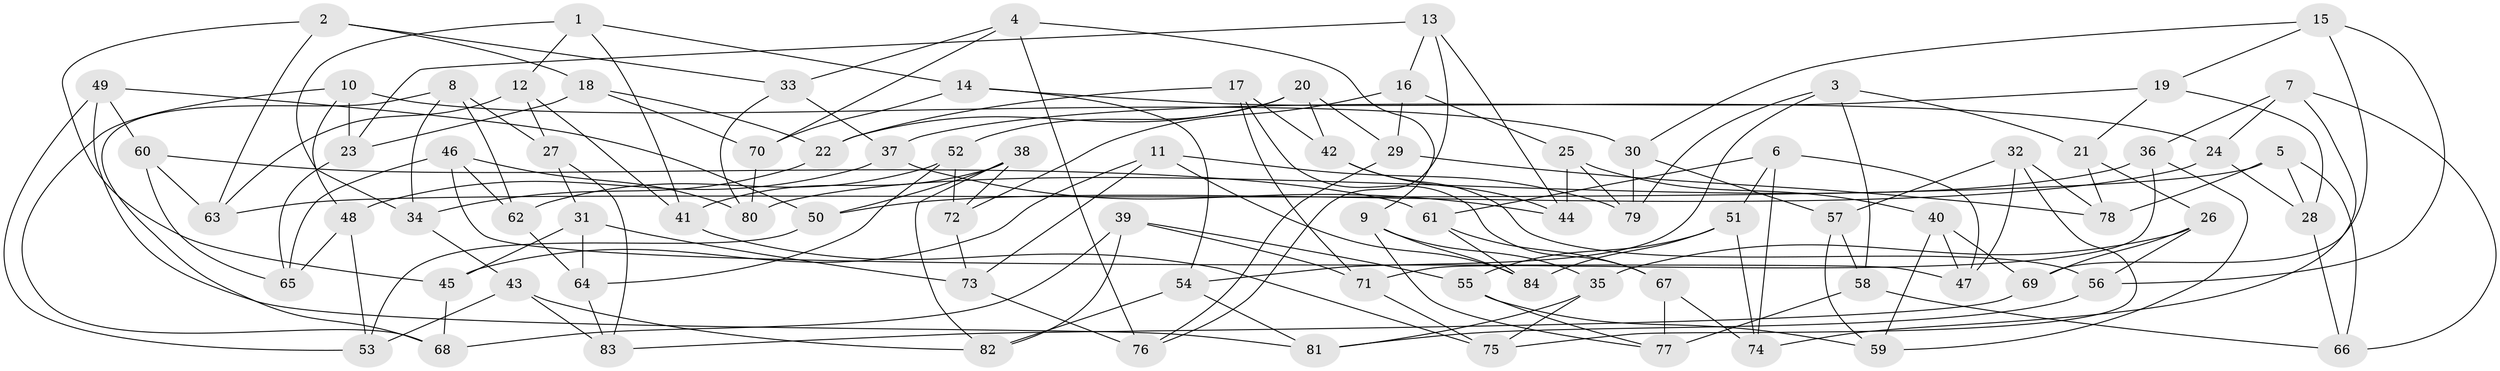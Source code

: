 // coarse degree distribution, {5: 0.17647058823529413, 6: 0.47058823529411764, 4: 0.29411764705882354, 3: 0.058823529411764705}
// Generated by graph-tools (version 1.1) at 2025/52/02/27/25 19:52:31]
// undirected, 84 vertices, 168 edges
graph export_dot {
graph [start="1"]
  node [color=gray90,style=filled];
  1;
  2;
  3;
  4;
  5;
  6;
  7;
  8;
  9;
  10;
  11;
  12;
  13;
  14;
  15;
  16;
  17;
  18;
  19;
  20;
  21;
  22;
  23;
  24;
  25;
  26;
  27;
  28;
  29;
  30;
  31;
  32;
  33;
  34;
  35;
  36;
  37;
  38;
  39;
  40;
  41;
  42;
  43;
  44;
  45;
  46;
  47;
  48;
  49;
  50;
  51;
  52;
  53;
  54;
  55;
  56;
  57;
  58;
  59;
  60;
  61;
  62;
  63;
  64;
  65;
  66;
  67;
  68;
  69;
  70;
  71;
  72;
  73;
  74;
  75;
  76;
  77;
  78;
  79;
  80;
  81;
  82;
  83;
  84;
  1 -- 41;
  1 -- 12;
  1 -- 34;
  1 -- 14;
  2 -- 45;
  2 -- 33;
  2 -- 63;
  2 -- 18;
  3 -- 79;
  3 -- 21;
  3 -- 54;
  3 -- 58;
  4 -- 33;
  4 -- 9;
  4 -- 70;
  4 -- 76;
  5 -- 28;
  5 -- 78;
  5 -- 63;
  5 -- 66;
  6 -- 47;
  6 -- 61;
  6 -- 74;
  6 -- 51;
  7 -- 24;
  7 -- 74;
  7 -- 36;
  7 -- 66;
  8 -- 68;
  8 -- 62;
  8 -- 34;
  8 -- 27;
  9 -- 35;
  9 -- 84;
  9 -- 77;
  10 -- 48;
  10 -- 23;
  10 -- 30;
  10 -- 68;
  11 -- 79;
  11 -- 73;
  11 -- 45;
  11 -- 84;
  12 -- 41;
  12 -- 27;
  12 -- 63;
  13 -- 44;
  13 -- 16;
  13 -- 76;
  13 -- 23;
  14 -- 24;
  14 -- 70;
  14 -- 54;
  15 -- 19;
  15 -- 56;
  15 -- 69;
  15 -- 30;
  16 -- 29;
  16 -- 25;
  16 -- 72;
  17 -- 71;
  17 -- 67;
  17 -- 22;
  17 -- 42;
  18 -- 23;
  18 -- 70;
  18 -- 22;
  19 -- 37;
  19 -- 21;
  19 -- 28;
  20 -- 22;
  20 -- 29;
  20 -- 42;
  20 -- 52;
  21 -- 78;
  21 -- 26;
  22 -- 34;
  23 -- 65;
  24 -- 28;
  24 -- 50;
  25 -- 79;
  25 -- 40;
  25 -- 44;
  26 -- 35;
  26 -- 69;
  26 -- 56;
  27 -- 83;
  27 -- 31;
  28 -- 66;
  29 -- 78;
  29 -- 76;
  30 -- 79;
  30 -- 57;
  31 -- 73;
  31 -- 64;
  31 -- 45;
  32 -- 57;
  32 -- 47;
  32 -- 78;
  32 -- 75;
  33 -- 80;
  33 -- 37;
  34 -- 43;
  35 -- 75;
  35 -- 81;
  36 -- 59;
  36 -- 80;
  36 -- 71;
  37 -- 44;
  37 -- 48;
  38 -- 50;
  38 -- 72;
  38 -- 82;
  38 -- 41;
  39 -- 55;
  39 -- 71;
  39 -- 82;
  39 -- 68;
  40 -- 47;
  40 -- 69;
  40 -- 59;
  41 -- 75;
  42 -- 56;
  42 -- 44;
  43 -- 82;
  43 -- 83;
  43 -- 53;
  45 -- 68;
  46 -- 62;
  46 -- 47;
  46 -- 80;
  46 -- 65;
  48 -- 65;
  48 -- 53;
  49 -- 60;
  49 -- 50;
  49 -- 81;
  49 -- 53;
  50 -- 53;
  51 -- 84;
  51 -- 55;
  51 -- 74;
  52 -- 64;
  52 -- 72;
  52 -- 62;
  54 -- 81;
  54 -- 82;
  55 -- 59;
  55 -- 77;
  56 -- 81;
  57 -- 59;
  57 -- 58;
  58 -- 66;
  58 -- 77;
  60 -- 61;
  60 -- 65;
  60 -- 63;
  61 -- 67;
  61 -- 84;
  62 -- 64;
  64 -- 83;
  67 -- 77;
  67 -- 74;
  69 -- 83;
  70 -- 80;
  71 -- 75;
  72 -- 73;
  73 -- 76;
}
